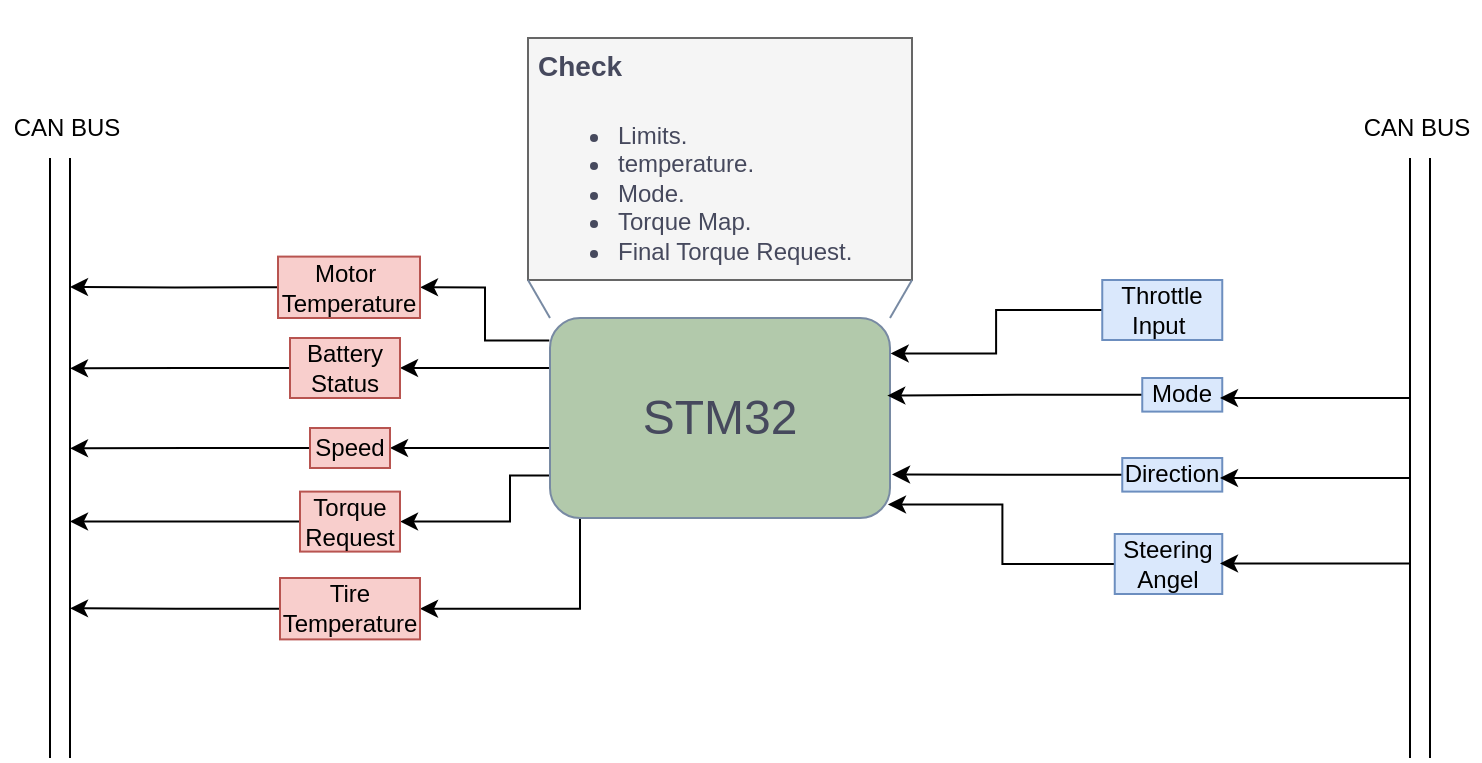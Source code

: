 <mxfile version="14.8.0" type="github">
  <diagram id="kVIW5LwzDJvVMKqZbDJ1" name="Page-1">
    <mxGraphModel dx="868" dy="1619" grid="1" gridSize="5" guides="1" tooltips="1" connect="1" arrows="1" fold="1" page="1" pageScale="1" pageWidth="827" pageHeight="1169" math="0" shadow="0">
      <root>
        <mxCell id="0" />
        <mxCell id="1" parent="0" />
        <mxCell id="Gq3xom_HcEv2wPe3ekrj-24" style="edgeStyle=orthogonalEdgeStyle;rounded=0;orthogonalLoop=1;jettySize=auto;html=1;exitX=-0.002;exitY=0.113;exitDx=0;exitDy=0;entryX=1;entryY=0.5;entryDx=0;entryDy=0;exitPerimeter=0;" parent="1" source="SStCwTeKqwltEW7rpsz1-1" target="SStCwTeKqwltEW7rpsz1-49" edge="1">
          <mxGeometry relative="1" as="geometry" />
        </mxCell>
        <mxCell id="Gq3xom_HcEv2wPe3ekrj-25" style="edgeStyle=orthogonalEdgeStyle;rounded=0;orthogonalLoop=1;jettySize=auto;html=1;exitX=0;exitY=0.25;exitDx=0;exitDy=0;entryX=1;entryY=0.5;entryDx=0;entryDy=0;" parent="1" source="SStCwTeKqwltEW7rpsz1-1" target="SStCwTeKqwltEW7rpsz1-32" edge="1">
          <mxGeometry relative="1" as="geometry">
            <mxPoint x="260" y="105" as="targetPoint" />
            <Array as="points" />
          </mxGeometry>
        </mxCell>
        <mxCell id="Gq3xom_HcEv2wPe3ekrj-26" style="edgeStyle=orthogonalEdgeStyle;rounded=0;orthogonalLoop=1;jettySize=auto;html=1;exitX=0;exitY=0.75;exitDx=0;exitDy=0;entryX=1;entryY=0.5;entryDx=0;entryDy=0;" parent="1" source="SStCwTeKqwltEW7rpsz1-1" target="SStCwTeKqwltEW7rpsz1-39" edge="1">
          <mxGeometry relative="1" as="geometry">
            <Array as="points">
              <mxPoint x="340" y="145" />
            </Array>
          </mxGeometry>
        </mxCell>
        <mxCell id="Gq3xom_HcEv2wPe3ekrj-27" style="edgeStyle=orthogonalEdgeStyle;rounded=0;orthogonalLoop=1;jettySize=auto;html=1;entryX=1;entryY=0.5;entryDx=0;entryDy=0;exitX=0.008;exitY=0.787;exitDx=0;exitDy=0;exitPerimeter=0;" parent="1" source="SStCwTeKqwltEW7rpsz1-1" target="SStCwTeKqwltEW7rpsz1-25" edge="1">
          <mxGeometry relative="1" as="geometry">
            <mxPoint x="355" y="182" as="sourcePoint" />
            <Array as="points">
              <mxPoint x="320" y="159" />
              <mxPoint x="320" y="182" />
            </Array>
          </mxGeometry>
        </mxCell>
        <mxCell id="Gq3xom_HcEv2wPe3ekrj-28" style="edgeStyle=orthogonalEdgeStyle;rounded=0;orthogonalLoop=1;jettySize=auto;html=1;exitX=0.25;exitY=1;exitDx=0;exitDy=0;entryX=1;entryY=0.5;entryDx=0;entryDy=0;" parent="1" source="SStCwTeKqwltEW7rpsz1-1" target="SStCwTeKqwltEW7rpsz1-50" edge="1">
          <mxGeometry relative="1" as="geometry">
            <Array as="points">
              <mxPoint x="355" y="180" />
              <mxPoint x="355" y="225" />
            </Array>
          </mxGeometry>
        </mxCell>
        <mxCell id="SStCwTeKqwltEW7rpsz1-1" value="" style="rounded=1;whiteSpace=wrap;html=1;sketch=0;fontColor=#46495D;strokeColor=#788AA3;fillColor=#B2C9AB;" parent="1" vertex="1">
          <mxGeometry x="340" y="80" width="170" height="100" as="geometry" />
        </mxCell>
        <mxCell id="SStCwTeKqwltEW7rpsz1-2" value="&lt;font style=&quot;font-size: 24px&quot;&gt;STM32&lt;/font&gt;" style="text;html=1;strokeColor=none;fillColor=none;align=center;verticalAlign=middle;whiteSpace=wrap;rounded=0;sketch=0;fontColor=#46495D;" parent="1" vertex="1">
          <mxGeometry x="350" y="90" width="150" height="80" as="geometry" />
        </mxCell>
        <mxCell id="Gq3xom_HcEv2wPe3ekrj-13" style="edgeStyle=orthogonalEdgeStyle;rounded=0;orthogonalLoop=1;jettySize=auto;html=1;exitX=0;exitY=0.5;exitDx=0;exitDy=0;entryX=1.002;entryY=0.177;entryDx=0;entryDy=0;entryPerimeter=0;" parent="1" source="SStCwTeKqwltEW7rpsz1-10" target="SStCwTeKqwltEW7rpsz1-1" edge="1">
          <mxGeometry relative="1" as="geometry" />
        </mxCell>
        <mxCell id="SStCwTeKqwltEW7rpsz1-10" value="Throttle Input&amp;nbsp;" style="text;html=1;strokeColor=#6c8ebf;fillColor=#dae8fc;align=center;verticalAlign=middle;whiteSpace=wrap;rounded=0;sketch=0;" parent="1" vertex="1">
          <mxGeometry x="616.13" y="61" width="60" height="30" as="geometry" />
        </mxCell>
        <mxCell id="Gq3xom_HcEv2wPe3ekrj-14" style="edgeStyle=orthogonalEdgeStyle;rounded=0;orthogonalLoop=1;jettySize=auto;html=1;exitX=0;exitY=0.5;exitDx=0;exitDy=0;entryX=0.992;entryY=0.388;entryDx=0;entryDy=0;entryPerimeter=0;" parent="1" source="SStCwTeKqwltEW7rpsz1-13" target="SStCwTeKqwltEW7rpsz1-1" edge="1">
          <mxGeometry relative="1" as="geometry" />
        </mxCell>
        <mxCell id="SStCwTeKqwltEW7rpsz1-13" value="Mode" style="text;html=1;strokeColor=#6c8ebf;fillColor=#dae8fc;align=center;verticalAlign=middle;whiteSpace=wrap;rounded=0;sketch=0;" parent="1" vertex="1">
          <mxGeometry x="636.13" y="110.0" width="40" height="16.8" as="geometry" />
        </mxCell>
        <mxCell id="SStCwTeKqwltEW7rpsz1-14" value="" style="rounded=0;whiteSpace=wrap;html=1;sketch=0;strokeColor=#666666;fillColor=#f5f5f5;fontColor=#333333;" parent="1" vertex="1">
          <mxGeometry x="329" y="-60" width="192" height="121" as="geometry" />
        </mxCell>
        <mxCell id="SStCwTeKqwltEW7rpsz1-15" value="" style="endArrow=none;html=1;fontColor=#46495D;strokeColor=#788AA3;fillColor=#B2C9AB;entryX=1;entryY=1;entryDx=0;entryDy=0;exitX=1;exitY=0;exitDx=0;exitDy=0;" parent="1" source="SStCwTeKqwltEW7rpsz1-1" target="SStCwTeKqwltEW7rpsz1-14" edge="1">
          <mxGeometry width="50" height="50" relative="1" as="geometry">
            <mxPoint x="450" y="50" as="sourcePoint" />
            <mxPoint x="500" as="targetPoint" />
          </mxGeometry>
        </mxCell>
        <mxCell id="SStCwTeKqwltEW7rpsz1-16" value="" style="endArrow=none;html=1;fontColor=#46495D;strokeColor=#788AA3;fillColor=#B2C9AB;entryX=0;entryY=1;entryDx=0;entryDy=0;exitX=0;exitY=0;exitDx=0;exitDy=0;" parent="1" source="SStCwTeKqwltEW7rpsz1-1" target="SStCwTeKqwltEW7rpsz1-14" edge="1">
          <mxGeometry width="50" height="50" relative="1" as="geometry">
            <mxPoint x="220" y="110" as="sourcePoint" />
            <mxPoint x="300" y="40" as="targetPoint" />
          </mxGeometry>
        </mxCell>
        <mxCell id="Gq3xom_HcEv2wPe3ekrj-16" style="edgeStyle=orthogonalEdgeStyle;rounded=0;orthogonalLoop=1;jettySize=auto;html=1;exitX=0;exitY=0.5;exitDx=0;exitDy=0;entryX=0.994;entryY=0.932;entryDx=0;entryDy=0;entryPerimeter=0;" parent="1" source="SStCwTeKqwltEW7rpsz1-20" target="SStCwTeKqwltEW7rpsz1-1" edge="1">
          <mxGeometry relative="1" as="geometry" />
        </mxCell>
        <mxCell id="SStCwTeKqwltEW7rpsz1-20" value="Steering Angel" style="text;html=1;strokeColor=#6c8ebf;fillColor=#dae8fc;align=center;verticalAlign=middle;whiteSpace=wrap;rounded=0;sketch=0;" parent="1" vertex="1">
          <mxGeometry x="622.38" y="188" width="53.75" height="30" as="geometry" />
        </mxCell>
        <mxCell id="Gq3xom_HcEv2wPe3ekrj-15" style="edgeStyle=orthogonalEdgeStyle;rounded=0;orthogonalLoop=1;jettySize=auto;html=1;exitX=0;exitY=0.5;exitDx=0;exitDy=0;entryX=1.006;entryY=0.782;entryDx=0;entryDy=0;entryPerimeter=0;" parent="1" source="SStCwTeKqwltEW7rpsz1-22" target="SStCwTeKqwltEW7rpsz1-1" edge="1">
          <mxGeometry relative="1" as="geometry" />
        </mxCell>
        <mxCell id="SStCwTeKqwltEW7rpsz1-22" value="Direction" style="text;html=1;strokeColor=#6c8ebf;fillColor=#dae8fc;align=center;verticalAlign=middle;whiteSpace=wrap;rounded=0;sketch=0;" parent="1" vertex="1">
          <mxGeometry x="626.13" y="150.0" width="50" height="16.8" as="geometry" />
        </mxCell>
        <mxCell id="Gq3xom_HcEv2wPe3ekrj-30" style="edgeStyle=orthogonalEdgeStyle;rounded=0;orthogonalLoop=1;jettySize=auto;html=1;exitX=0;exitY=0.5;exitDx=0;exitDy=0;" parent="1" source="SStCwTeKqwltEW7rpsz1-25" edge="1">
          <mxGeometry relative="1" as="geometry">
            <mxPoint x="100" y="181.69" as="targetPoint" />
          </mxGeometry>
        </mxCell>
        <mxCell id="SStCwTeKqwltEW7rpsz1-25" value="Torque Request" style="text;html=1;strokeColor=#b85450;fillColor=#f8cecc;align=center;verticalAlign=middle;whiteSpace=wrap;rounded=0;sketch=0;" parent="1" vertex="1">
          <mxGeometry x="215" y="166.8" width="50" height="30" as="geometry" />
        </mxCell>
        <mxCell id="Gq3xom_HcEv2wPe3ekrj-32" style="edgeStyle=orthogonalEdgeStyle;rounded=0;orthogonalLoop=1;jettySize=auto;html=1;exitX=0;exitY=0.5;exitDx=0;exitDy=0;" parent="1" source="SStCwTeKqwltEW7rpsz1-32" edge="1">
          <mxGeometry relative="1" as="geometry">
            <mxPoint x="100" y="105.138" as="targetPoint" />
          </mxGeometry>
        </mxCell>
        <mxCell id="SStCwTeKqwltEW7rpsz1-32" value="Battery Status" style="text;html=1;strokeColor=#b85450;fillColor=#f8cecc;align=center;verticalAlign=middle;whiteSpace=wrap;rounded=0;sketch=0;" parent="1" vertex="1">
          <mxGeometry x="210" y="90" width="55" height="30" as="geometry" />
        </mxCell>
        <mxCell id="Gq3xom_HcEv2wPe3ekrj-31" style="edgeStyle=orthogonalEdgeStyle;rounded=0;orthogonalLoop=1;jettySize=auto;html=1;exitX=0;exitY=0.5;exitDx=0;exitDy=0;" parent="1" source="SStCwTeKqwltEW7rpsz1-39" edge="1">
          <mxGeometry relative="1" as="geometry">
            <mxPoint x="100" y="145.138" as="targetPoint" />
          </mxGeometry>
        </mxCell>
        <mxCell id="SStCwTeKqwltEW7rpsz1-39" value="Speed" style="text;html=1;strokeColor=#b85450;fillColor=#f8cecc;align=center;verticalAlign=middle;whiteSpace=wrap;rounded=0;sketch=0;" parent="1" vertex="1">
          <mxGeometry x="220" y="135" width="40" height="20" as="geometry" />
        </mxCell>
        <mxCell id="Gq3xom_HcEv2wPe3ekrj-33" style="edgeStyle=orthogonalEdgeStyle;rounded=0;orthogonalLoop=1;jettySize=auto;html=1;exitX=0;exitY=0.5;exitDx=0;exitDy=0;" parent="1" source="SStCwTeKqwltEW7rpsz1-49" edge="1">
          <mxGeometry relative="1" as="geometry">
            <mxPoint x="100" y="64.448" as="targetPoint" />
          </mxGeometry>
        </mxCell>
        <mxCell id="SStCwTeKqwltEW7rpsz1-49" value="Motor&amp;nbsp;&lt;br&gt;Temperature" style="text;html=1;strokeColor=#b85450;fillColor=#f8cecc;align=center;verticalAlign=middle;whiteSpace=wrap;rounded=0;sketch=0;" parent="1" vertex="1">
          <mxGeometry x="204" y="49.3" width="71" height="30.7" as="geometry" />
        </mxCell>
        <mxCell id="Gq3xom_HcEv2wPe3ekrj-29" style="edgeStyle=orthogonalEdgeStyle;rounded=0;orthogonalLoop=1;jettySize=auto;html=1;exitX=0;exitY=0.5;exitDx=0;exitDy=0;" parent="1" source="SStCwTeKqwltEW7rpsz1-50" edge="1">
          <mxGeometry relative="1" as="geometry">
            <mxPoint x="100" y="225.138" as="targetPoint" />
          </mxGeometry>
        </mxCell>
        <mxCell id="SStCwTeKqwltEW7rpsz1-50" value="Tire&lt;br&gt;Temperature" style="text;html=1;strokeColor=#b85450;fillColor=#f8cecc;align=center;verticalAlign=middle;whiteSpace=wrap;rounded=0;sketch=0;" parent="1" vertex="1">
          <mxGeometry x="205" y="210" width="70" height="30.7" as="geometry" />
        </mxCell>
        <mxCell id="SStCwTeKqwltEW7rpsz1-53" value="&lt;h1&gt;&lt;font style=&quot;font-size: 14px&quot;&gt;Check&lt;/font&gt;&lt;/h1&gt;&lt;div&gt;&lt;ul&gt;&lt;li&gt;&lt;span&gt;&lt;font style=&quot;font-size: 12px&quot;&gt;Limits.&lt;/font&gt;&lt;/span&gt;&lt;/li&gt;&lt;li&gt;&lt;font style=&quot;font-size: 12px&quot;&gt;temperature.&lt;/font&gt;&lt;/li&gt;&lt;li&gt;&lt;font style=&quot;font-size: 12px&quot;&gt;Mode.&lt;/font&gt;&lt;/li&gt;&lt;li&gt;&lt;font style=&quot;font-size: 12px&quot;&gt;Torque Map.&lt;/font&gt;&lt;/li&gt;&lt;li&gt;&lt;font style=&quot;font-size: 12px&quot;&gt;Final Torque Request.&lt;/font&gt;&lt;/li&gt;&lt;/ul&gt;&lt;/div&gt;" style="text;html=1;strokeColor=none;fillColor=none;spacing=5;spacingTop=-20;whiteSpace=wrap;overflow=hidden;rounded=0;sketch=0;fontColor=#46495D;" parent="1" vertex="1">
          <mxGeometry x="329" y="-69" width="191" height="130" as="geometry" />
        </mxCell>
        <mxCell id="Gq3xom_HcEv2wPe3ekrj-2" value="" style="endArrow=none;html=1;" parent="1" edge="1">
          <mxGeometry width="50" height="50" relative="1" as="geometry">
            <mxPoint x="780" y="300" as="sourcePoint" />
            <mxPoint x="780" as="targetPoint" />
          </mxGeometry>
        </mxCell>
        <mxCell id="Gq3xom_HcEv2wPe3ekrj-3" value="" style="endArrow=none;html=1;" parent="1" edge="1">
          <mxGeometry width="50" height="50" relative="1" as="geometry">
            <mxPoint x="770" y="300" as="sourcePoint" />
            <mxPoint x="770" as="targetPoint" />
          </mxGeometry>
        </mxCell>
        <mxCell id="Gq3xom_HcEv2wPe3ekrj-4" value="" style="endArrow=none;html=1;" parent="1" edge="1">
          <mxGeometry width="50" height="50" relative="1" as="geometry">
            <mxPoint x="100" y="300" as="sourcePoint" />
            <mxPoint x="100" as="targetPoint" />
          </mxGeometry>
        </mxCell>
        <mxCell id="Gq3xom_HcEv2wPe3ekrj-5" value="" style="endArrow=none;html=1;" parent="1" edge="1">
          <mxGeometry width="50" height="50" relative="1" as="geometry">
            <mxPoint x="90" y="300" as="sourcePoint" />
            <mxPoint x="90" as="targetPoint" />
          </mxGeometry>
        </mxCell>
        <mxCell id="Gq3xom_HcEv2wPe3ekrj-7" value="" style="endArrow=classic;html=1;" parent="1" edge="1">
          <mxGeometry width="50" height="50" relative="1" as="geometry">
            <mxPoint x="770" y="120" as="sourcePoint" />
            <mxPoint x="675" y="120" as="targetPoint" />
          </mxGeometry>
        </mxCell>
        <mxCell id="Gq3xom_HcEv2wPe3ekrj-8" value="" style="endArrow=classic;html=1;" parent="1" edge="1">
          <mxGeometry width="50" height="50" relative="1" as="geometry">
            <mxPoint x="770" y="160" as="sourcePoint" />
            <mxPoint x="675" y="160" as="targetPoint" />
          </mxGeometry>
        </mxCell>
        <mxCell id="Gq3xom_HcEv2wPe3ekrj-9" value="" style="endArrow=classic;html=1;" parent="1" edge="1">
          <mxGeometry width="50" height="50" relative="1" as="geometry">
            <mxPoint x="770" y="202.71" as="sourcePoint" />
            <mxPoint x="675" y="202.71" as="targetPoint" />
          </mxGeometry>
        </mxCell>
        <mxCell id="Gq3xom_HcEv2wPe3ekrj-35" value="CAN BUS" style="text;html=1;align=center;verticalAlign=middle;resizable=0;points=[];autosize=1;strokeColor=none;" parent="1" vertex="1">
          <mxGeometry x="740" y="-25" width="65" height="20" as="geometry" />
        </mxCell>
        <mxCell id="Gq3xom_HcEv2wPe3ekrj-36" value="CAN BUS" style="text;html=1;align=center;verticalAlign=middle;resizable=0;points=[];autosize=1;strokeColor=none;" parent="1" vertex="1">
          <mxGeometry x="65" y="-25" width="65" height="20" as="geometry" />
        </mxCell>
      </root>
    </mxGraphModel>
  </diagram>
</mxfile>
